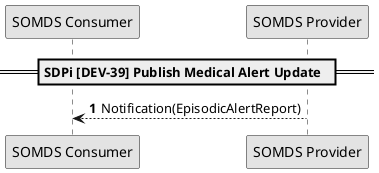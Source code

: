 @startuml

skinparam monochrome true
autonumber

!global $str_somds_consumer = "SOMDS Consumer"
!global $str_somds_provider = "SOMDS Provider"

participant "$str_somds_consumer" as consumer
participant "$str_somds_provider" as provider

== SDPi [DEV-39] Publish Medical Alert Update  ==


consumer <-- provider: Notification(EpisodicAlertReport)

@enduml